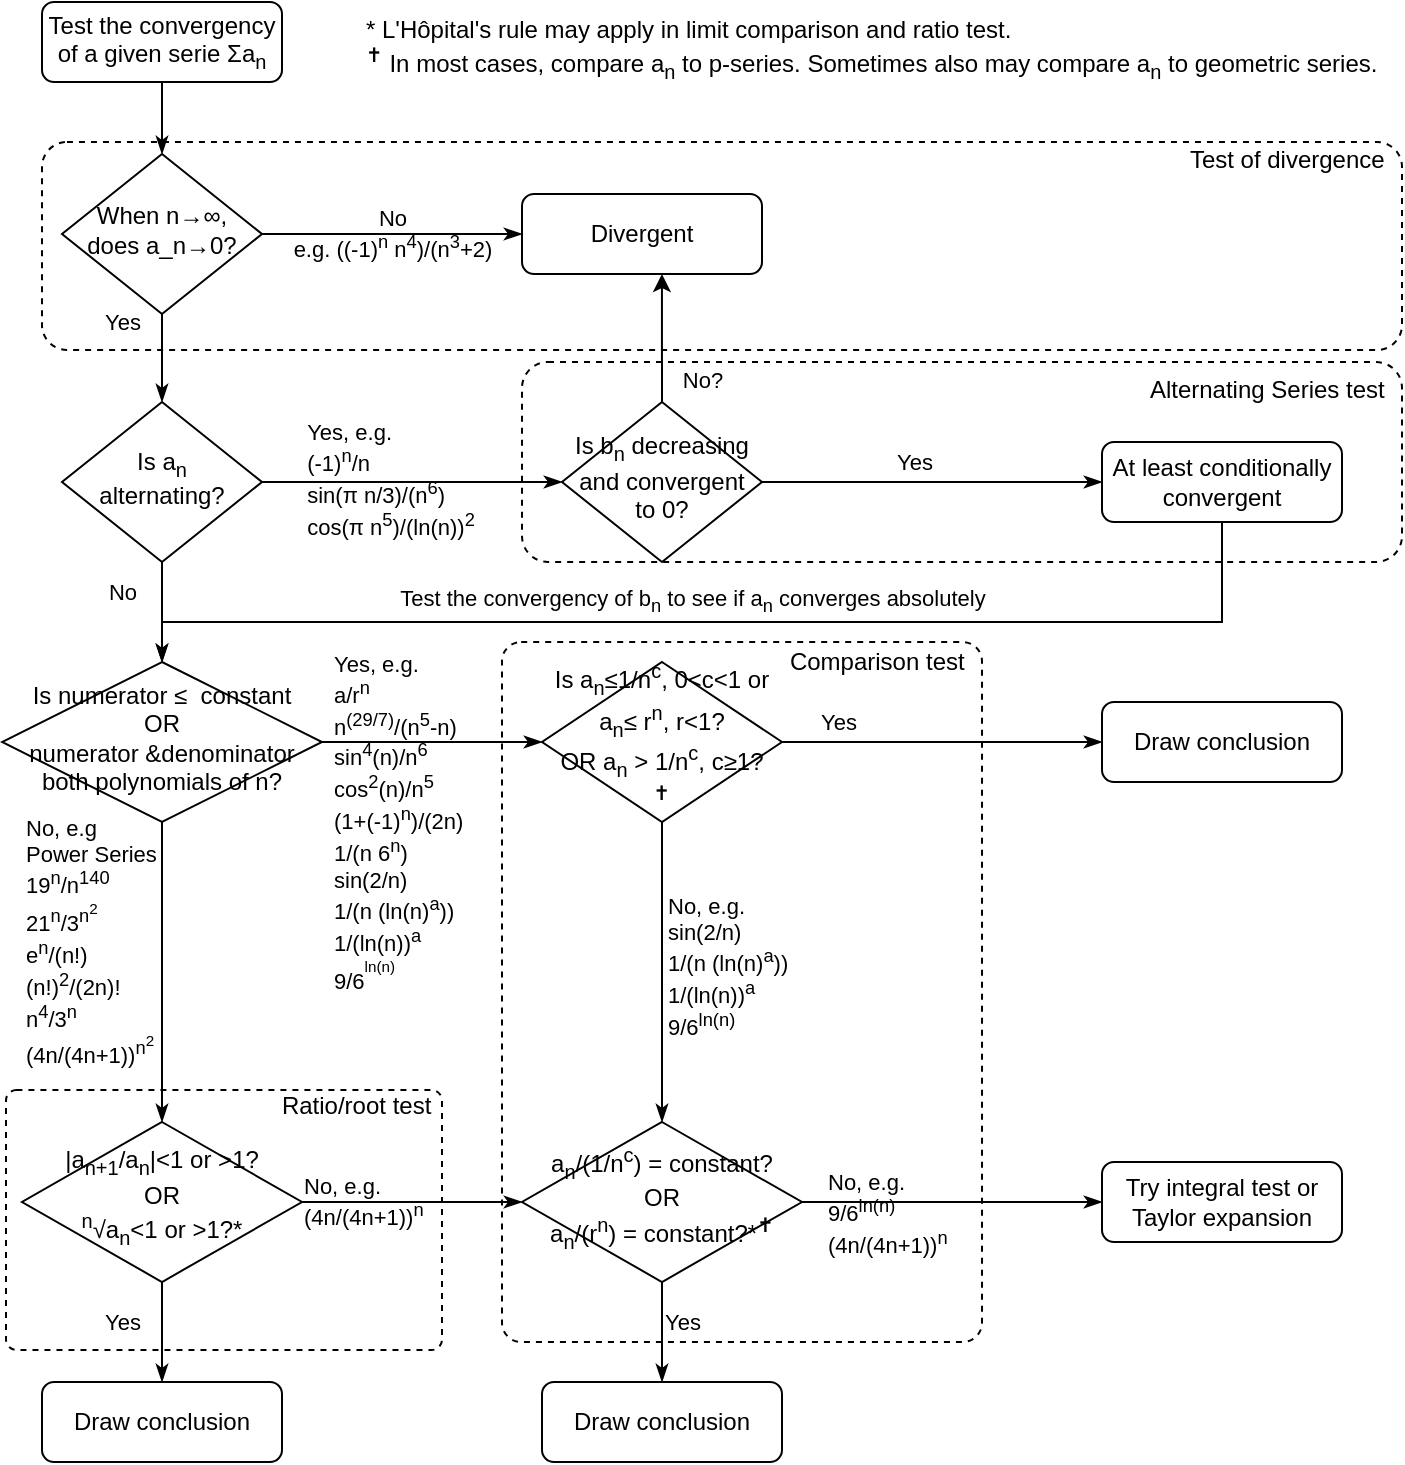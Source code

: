<mxfile version="17.4.4" type="github">
  <diagram id="C5RBs43oDa-KdzZeNtuy" name="Page-1">
    <mxGraphModel dx="982" dy="656" grid="1" gridSize="10" guides="1" tooltips="1" connect="1" arrows="1" fold="1" page="1" pageScale="1" pageWidth="827" pageHeight="1169" math="0" shadow="0">
      <root>
        <mxCell id="WIyWlLk6GJQsqaUBKTNV-0" />
        <mxCell id="WIyWlLk6GJQsqaUBKTNV-1" parent="WIyWlLk6GJQsqaUBKTNV-0" />
        <mxCell id="axs2mokNIjlGmTJOTkwW-60" value="&lt;div align=&quot;right&quot;&gt;&lt;br&gt;&lt;/div&gt;&lt;div align=&quot;right&quot;&gt;&lt;br&gt;&lt;/div&gt;&lt;div align=&quot;right&quot;&gt;Comparison test &amp;nbsp; &lt;br&gt;&lt;/div&gt;&lt;div align=&quot;right&quot;&gt;&lt;br&gt;&lt;/div&gt;&lt;div align=&quot;right&quot;&gt;&lt;br&gt;&lt;/div&gt;&lt;div align=&quot;right&quot;&gt;&lt;br&gt;&lt;/div&gt;&lt;div align=&quot;right&quot;&gt;&lt;br&gt;&lt;/div&gt;&lt;div align=&quot;right&quot;&gt;&lt;br&gt;&lt;/div&gt;&lt;div align=&quot;right&quot;&gt;&lt;br&gt;&lt;/div&gt;&lt;div align=&quot;right&quot;&gt;&lt;br&gt;&lt;/div&gt;&lt;div align=&quot;right&quot;&gt;&lt;br&gt;&lt;/div&gt;&lt;div align=&quot;right&quot;&gt;&lt;br&gt;&lt;/div&gt;&lt;div align=&quot;right&quot;&gt;&lt;br&gt;&lt;/div&gt;&lt;div align=&quot;right&quot;&gt;&lt;br&gt;&lt;/div&gt;&lt;div align=&quot;right&quot;&gt;&lt;br&gt;&lt;/div&gt;&lt;div align=&quot;right&quot;&gt;&lt;br&gt;&lt;/div&gt;&lt;div align=&quot;right&quot;&gt;&amp;nbsp;&amp;nbsp; &lt;br&gt;&lt;/div&gt;&lt;div align=&quot;right&quot;&gt;&lt;br&gt;&lt;/div&gt;&lt;div align=&quot;right&quot;&gt;&lt;br&gt;&lt;/div&gt;&lt;div align=&quot;right&quot;&gt;&lt;br&gt;&lt;/div&gt;&lt;div align=&quot;right&quot;&gt;&lt;br&gt;&lt;/div&gt;&lt;div align=&quot;right&quot;&gt;&lt;br&gt;&lt;/div&gt;&lt;div align=&quot;right&quot;&gt;&lt;br&gt;&lt;/div&gt;&lt;div align=&quot;right&quot;&gt;&lt;br&gt;&lt;/div&gt;&lt;div&gt;&lt;br&gt;&lt;/div&gt;&lt;div&gt;&lt;br&gt;&lt;/div&gt;&lt;div&gt;&lt;br&gt;&lt;/div&gt;&lt;div&gt;&lt;br&gt;&lt;/div&gt;" style="rounded=1;whiteSpace=wrap;html=1;dashed=1;fillColor=none;align=right;arcSize=4;labelBackgroundColor=none;" vertex="1" parent="WIyWlLk6GJQsqaUBKTNV-1">
          <mxGeometry x="280" y="360" width="240" height="350" as="geometry" />
        </mxCell>
        <mxCell id="axs2mokNIjlGmTJOTkwW-61" value="&lt;div align=&quot;right&quot;&gt;&lt;br&gt;&lt;/div&gt;&lt;div align=&quot;right&quot;&gt;&lt;br&gt;&lt;/div&gt;&lt;div align=&quot;right&quot;&gt;Ratio/root test&amp;nbsp; &lt;br&gt;&lt;/div&gt;&lt;div align=&quot;right&quot;&gt;&lt;br&gt;&lt;/div&gt;&lt;div align=&quot;right&quot;&gt;&lt;br&gt;&lt;/div&gt;&lt;div align=&quot;right&quot;&gt;&lt;br&gt;&lt;/div&gt;&lt;div align=&quot;right&quot;&gt;&lt;br&gt;&lt;/div&gt;&lt;div align=&quot;right&quot;&gt;&lt;br&gt;&lt;/div&gt;&lt;div align=&quot;right&quot;&gt;&lt;br&gt;&lt;/div&gt;&lt;div align=&quot;right&quot;&gt;&lt;br&gt;&lt;/div&gt;&lt;div align=&quot;right&quot;&gt;&lt;br&gt;&lt;/div&gt;&lt;div align=&quot;right&quot;&gt;&lt;br&gt;&lt;/div&gt;&lt;div align=&quot;right&quot;&gt;&lt;br&gt;&lt;/div&gt;" style="rounded=1;whiteSpace=wrap;html=1;dashed=1;fillColor=none;align=right;arcSize=4;labelBackgroundColor=none;" vertex="1" parent="WIyWlLk6GJQsqaUBKTNV-1">
          <mxGeometry x="32" y="584" width="218" height="130" as="geometry" />
        </mxCell>
        <mxCell id="axs2mokNIjlGmTJOTkwW-10" value="&lt;div align=&quot;right&quot;&gt;&lt;br&gt;&lt;/div&gt;&lt;div align=&quot;right&quot;&gt;&lt;br&gt;&lt;/div&gt;&lt;div align=&quot;right&quot;&gt;Alternating Series test&amp;nbsp;&amp;nbsp; &lt;br&gt;&lt;/div&gt;&lt;div align=&quot;right&quot;&gt;&lt;br&gt;&lt;/div&gt;&lt;div align=&quot;right&quot;&gt;&lt;br&gt;&lt;/div&gt;&lt;div align=&quot;right&quot;&gt;&lt;br&gt;&lt;/div&gt;&lt;div align=&quot;right&quot;&gt;&lt;br&gt;&lt;/div&gt;&lt;div align=&quot;right&quot;&gt;&lt;br&gt;&lt;/div&gt;&lt;div align=&quot;right&quot;&gt;&lt;br&gt;&lt;/div&gt;&lt;div align=&quot;right&quot;&gt;&lt;br&gt;&lt;/div&gt;" style="rounded=1;whiteSpace=wrap;html=1;dashed=1;fillColor=none;align=right;arcSize=13;labelBackgroundColor=none;" vertex="1" parent="WIyWlLk6GJQsqaUBKTNV-1">
          <mxGeometry x="290" y="220" width="440" height="100" as="geometry" />
        </mxCell>
        <mxCell id="axs2mokNIjlGmTJOTkwW-2" value="&lt;div align=&quot;right&quot;&gt;&lt;span style=&quot;white-space: pre&quot;&gt;	&lt;/span&gt;&lt;span style=&quot;white-space: pre&quot;&gt;	&lt;/span&gt;&lt;span style=&quot;white-space: pre&quot;&gt;	&lt;/span&gt;&lt;span style=&quot;white-space: pre&quot;&gt;	&lt;/span&gt;&lt;span style=&quot;white-space: pre&quot;&gt;	&lt;/span&gt;&lt;span style=&quot;white-space: pre&quot;&gt;	&lt;/span&gt;&lt;span style=&quot;white-space: pre&quot;&gt;	&lt;/span&gt;&lt;span style=&quot;white-space: pre&quot;&gt;	&lt;/span&gt;&lt;span style=&quot;white-space: pre&quot;&gt;	&lt;/span&gt;&lt;span style=&quot;white-space: pre&quot;&gt;	&lt;/span&gt;&lt;span style=&quot;white-space: pre&quot;&gt;	&lt;/span&gt;&lt;span style=&quot;white-space: pre&quot;&gt;	&lt;/span&gt;&lt;span style=&quot;white-space: pre&quot;&gt;	&lt;/span&gt;&lt;span style=&quot;white-space: pre&quot;&gt;	&lt;/span&gt;&lt;span style=&quot;white-space: pre&quot;&gt;	&lt;/span&gt;&lt;span style=&quot;white-space: pre&quot;&gt;	&lt;/span&gt;&lt;span style=&quot;white-space: pre&quot;&gt;	&lt;/span&gt;&lt;span style=&quot;white-space: pre&quot;&gt;	&lt;/span&gt;Test of divergence&amp;nbsp;&amp;nbsp; &lt;br&gt;&lt;/div&gt;&lt;div align=&quot;right&quot;&gt;&lt;br&gt;&lt;/div&gt;&lt;div align=&quot;right&quot;&gt;&lt;br&gt;&lt;/div&gt;&lt;div align=&quot;right&quot;&gt;&lt;br&gt;&lt;/div&gt;&lt;div align=&quot;right&quot;&gt;&lt;br&gt;&lt;/div&gt;&lt;div align=&quot;right&quot;&gt;&lt;br&gt;&lt;/div&gt;&lt;div align=&quot;right&quot;&gt;&lt;br&gt;&lt;/div&gt;" style="rounded=1;whiteSpace=wrap;html=1;dashed=1;fillColor=none;align=right;arcSize=12;labelBackgroundColor=none;" vertex="1" parent="WIyWlLk6GJQsqaUBKTNV-1">
          <mxGeometry x="50" y="110" width="680" height="104" as="geometry" />
        </mxCell>
        <mxCell id="axs2mokNIjlGmTJOTkwW-26" style="edgeStyle=orthogonalEdgeStyle;rounded=0;orthogonalLoop=1;jettySize=auto;html=1;exitX=0.5;exitY=1;exitDx=0;exitDy=0;endArrow=classicThin;endFill=1;labelBackgroundColor=none;" edge="1" parent="WIyWlLk6GJQsqaUBKTNV-1" source="WIyWlLk6GJQsqaUBKTNV-3" target="WIyWlLk6GJQsqaUBKTNV-6">
          <mxGeometry relative="1" as="geometry" />
        </mxCell>
        <mxCell id="WIyWlLk6GJQsqaUBKTNV-3" value="Test the convergency of a given serie Σa&lt;sub&gt;n&lt;/sub&gt;" style="rounded=1;whiteSpace=wrap;html=1;fontSize=12;glass=0;strokeWidth=1;shadow=0;labelBackgroundColor=none;fillColor=none;" parent="WIyWlLk6GJQsqaUBKTNV-1" vertex="1">
          <mxGeometry x="50" y="40" width="120" height="40" as="geometry" />
        </mxCell>
        <mxCell id="axs2mokNIjlGmTJOTkwW-28" style="edgeStyle=orthogonalEdgeStyle;rounded=0;orthogonalLoop=1;jettySize=auto;html=1;exitX=0.5;exitY=1;exitDx=0;exitDy=0;entryX=0.5;entryY=0;entryDx=0;entryDy=0;endArrow=classicThin;endFill=1;labelBackgroundColor=none;" edge="1" parent="WIyWlLk6GJQsqaUBKTNV-1" source="WIyWlLk6GJQsqaUBKTNV-6" target="WIyWlLk6GJQsqaUBKTNV-10">
          <mxGeometry relative="1" as="geometry" />
        </mxCell>
        <mxCell id="axs2mokNIjlGmTJOTkwW-29" value="Yes" style="edgeLabel;html=1;align=center;verticalAlign=middle;resizable=0;points=[];labelBackgroundColor=none;" vertex="1" connectable="0" parent="axs2mokNIjlGmTJOTkwW-28">
          <mxGeometry x="0.733" y="2" relative="1" as="geometry">
            <mxPoint x="-22" y="-34" as="offset" />
          </mxGeometry>
        </mxCell>
        <mxCell id="axs2mokNIjlGmTJOTkwW-70" value="&lt;div&gt;No&lt;/div&gt;&lt;div&gt;e.g. ((-1)&lt;sup&gt;n&lt;/sup&gt; n&lt;sup&gt;4&lt;/sup&gt;)/(n&lt;sup&gt;3&lt;/sup&gt;+2)&lt;/div&gt;" style="edgeStyle=orthogonalEdgeStyle;rounded=0;orthogonalLoop=1;jettySize=auto;html=1;entryX=0;entryY=0.5;entryDx=0;entryDy=0;labelBackgroundColor=none;endArrow=classicThin;endFill=1;" edge="1" parent="WIyWlLk6GJQsqaUBKTNV-1" source="WIyWlLk6GJQsqaUBKTNV-6" target="WIyWlLk6GJQsqaUBKTNV-7">
          <mxGeometry relative="1" as="geometry" />
        </mxCell>
        <mxCell id="WIyWlLk6GJQsqaUBKTNV-6" value="When n→∞, does a_n→0?" style="rhombus;whiteSpace=wrap;html=1;shadow=0;fontFamily=Helvetica;fontSize=12;align=center;strokeWidth=1;spacing=6;spacingTop=-4;labelBackgroundColor=none;fillColor=none;" parent="WIyWlLk6GJQsqaUBKTNV-1" vertex="1">
          <mxGeometry x="60" y="116" width="100" height="80" as="geometry" />
        </mxCell>
        <mxCell id="WIyWlLk6GJQsqaUBKTNV-7" value="Divergent" style="rounded=1;whiteSpace=wrap;html=1;fontSize=12;glass=0;strokeWidth=1;shadow=0;labelBackgroundColor=none;fillColor=none;" parent="WIyWlLk6GJQsqaUBKTNV-1" vertex="1">
          <mxGeometry x="290" y="136" width="120" height="40" as="geometry" />
        </mxCell>
        <mxCell id="axs2mokNIjlGmTJOTkwW-23" style="edgeStyle=orthogonalEdgeStyle;rounded=0;orthogonalLoop=1;jettySize=auto;html=1;exitX=1;exitY=0.5;exitDx=0;exitDy=0;entryX=0;entryY=0.5;entryDx=0;entryDy=0;endArrow=classicThin;endFill=1;labelBackgroundColor=none;" edge="1" parent="WIyWlLk6GJQsqaUBKTNV-1" source="WIyWlLk6GJQsqaUBKTNV-10" target="axs2mokNIjlGmTJOTkwW-6">
          <mxGeometry relative="1" as="geometry" />
        </mxCell>
        <mxCell id="axs2mokNIjlGmTJOTkwW-25" value="&lt;div align=&quot;left&quot;&gt;Yes, e.g. &lt;/div&gt;&lt;div align=&quot;left&quot;&gt;(-1)&lt;sup&gt;n&lt;/sup&gt;/n&lt;/div&gt;&lt;div align=&quot;left&quot;&gt;sin(π n/3)/(n&lt;sup&gt;6&lt;/sup&gt;)&lt;/div&gt;&lt;div align=&quot;left&quot;&gt;cos(π n&lt;sup&gt;5&lt;/sup&gt;)/(ln(n))&lt;sup&gt;2&lt;/sup&gt;&lt;br&gt;&lt;/div&gt;" style="edgeLabel;html=1;align=center;verticalAlign=middle;resizable=0;points=[];labelBackgroundColor=none;" vertex="1" connectable="0" parent="axs2mokNIjlGmTJOTkwW-23">
          <mxGeometry x="-0.153" relative="1" as="geometry">
            <mxPoint y="-1" as="offset" />
          </mxGeometry>
        </mxCell>
        <mxCell id="axs2mokNIjlGmTJOTkwW-30" style="edgeStyle=orthogonalEdgeStyle;rounded=0;orthogonalLoop=1;jettySize=auto;html=1;exitX=0.5;exitY=1;exitDx=0;exitDy=0;entryX=0.5;entryY=0;entryDx=0;entryDy=0;endArrow=classicThin;endFill=1;labelBackgroundColor=none;" edge="1" parent="WIyWlLk6GJQsqaUBKTNV-1" source="WIyWlLk6GJQsqaUBKTNV-10" target="axs2mokNIjlGmTJOTkwW-12">
          <mxGeometry relative="1" as="geometry" />
        </mxCell>
        <mxCell id="axs2mokNIjlGmTJOTkwW-33" value="No" style="edgeLabel;html=1;align=center;verticalAlign=middle;resizable=0;points=[];labelBackgroundColor=none;" vertex="1" connectable="0" parent="axs2mokNIjlGmTJOTkwW-30">
          <mxGeometry x="-0.4" y="2" relative="1" as="geometry">
            <mxPoint x="-22" as="offset" />
          </mxGeometry>
        </mxCell>
        <mxCell id="WIyWlLk6GJQsqaUBKTNV-10" value="Is a&lt;sub&gt;n&lt;/sub&gt; alternating?" style="rhombus;whiteSpace=wrap;html=1;shadow=0;fontFamily=Helvetica;fontSize=12;align=center;strokeWidth=1;spacing=6;spacingTop=-4;labelBackgroundColor=none;fillColor=none;" parent="WIyWlLk6GJQsqaUBKTNV-1" vertex="1">
          <mxGeometry x="60" y="240" width="100" height="80" as="geometry" />
        </mxCell>
        <mxCell id="axs2mokNIjlGmTJOTkwW-31" style="edgeStyle=orthogonalEdgeStyle;rounded=0;orthogonalLoop=1;jettySize=auto;html=1;exitX=0.5;exitY=1;exitDx=0;exitDy=0;entryX=0.5;entryY=0;entryDx=0;entryDy=0;endArrow=classicThin;endFill=1;labelBackgroundColor=none;" edge="1" parent="WIyWlLk6GJQsqaUBKTNV-1" source="WIyWlLk6GJQsqaUBKTNV-12" target="axs2mokNIjlGmTJOTkwW-12">
          <mxGeometry relative="1" as="geometry">
            <Array as="points">
              <mxPoint x="640" y="350" />
              <mxPoint x="110" y="350" />
            </Array>
          </mxGeometry>
        </mxCell>
        <mxCell id="axs2mokNIjlGmTJOTkwW-32" value="Test the convergency of b&lt;sub&gt;n&lt;/sub&gt; to see if a&lt;sub&gt;n&lt;/sub&gt; converges absolutely" style="edgeLabel;html=1;align=center;verticalAlign=middle;resizable=0;points=[];labelBackgroundColor=none;" vertex="1" connectable="0" parent="axs2mokNIjlGmTJOTkwW-31">
          <mxGeometry x="0.131" y="1" relative="1" as="geometry">
            <mxPoint x="24" y="-11" as="offset" />
          </mxGeometry>
        </mxCell>
        <mxCell id="WIyWlLk6GJQsqaUBKTNV-12" value="At least conditionally convergent" style="rounded=1;whiteSpace=wrap;html=1;fontSize=12;glass=0;strokeWidth=1;shadow=0;labelBackgroundColor=none;fillColor=none;" parent="WIyWlLk6GJQsqaUBKTNV-1" vertex="1">
          <mxGeometry x="580" y="260" width="120" height="40" as="geometry" />
        </mxCell>
        <mxCell id="axs2mokNIjlGmTJOTkwW-7" value="Yes" style="edgeStyle=orthogonalEdgeStyle;rounded=0;orthogonalLoop=1;jettySize=auto;html=1;exitX=1;exitY=0.5;exitDx=0;exitDy=0;endArrow=classicThin;endFill=1;labelBackgroundColor=none;" edge="1" parent="WIyWlLk6GJQsqaUBKTNV-1" source="axs2mokNIjlGmTJOTkwW-6" target="WIyWlLk6GJQsqaUBKTNV-12">
          <mxGeometry x="-0.111" y="10" relative="1" as="geometry">
            <mxPoint as="offset" />
          </mxGeometry>
        </mxCell>
        <mxCell id="axs2mokNIjlGmTJOTkwW-8" style="edgeStyle=orthogonalEdgeStyle;rounded=0;orthogonalLoop=1;jettySize=auto;html=1;exitX=0.5;exitY=0;exitDx=0;exitDy=0;entryX=0.583;entryY=1;entryDx=0;entryDy=0;entryPerimeter=0;labelBackgroundColor=none;" edge="1" parent="WIyWlLk6GJQsqaUBKTNV-1" source="axs2mokNIjlGmTJOTkwW-6" target="WIyWlLk6GJQsqaUBKTNV-7">
          <mxGeometry relative="1" as="geometry">
            <mxPoint x="360" y="420" as="targetPoint" />
          </mxGeometry>
        </mxCell>
        <mxCell id="axs2mokNIjlGmTJOTkwW-9" value="No?" style="edgeLabel;html=1;align=center;verticalAlign=middle;resizable=0;points=[];labelBackgroundColor=none;" vertex="1" connectable="0" parent="axs2mokNIjlGmTJOTkwW-8">
          <mxGeometry x="-0.367" y="-2" relative="1" as="geometry">
            <mxPoint x="18" y="9" as="offset" />
          </mxGeometry>
        </mxCell>
        <mxCell id="axs2mokNIjlGmTJOTkwW-6" value="Is b&lt;sub&gt;n&lt;/sub&gt; decreasing and convergent to 0?" style="rhombus;whiteSpace=wrap;html=1;shadow=0;fontFamily=Helvetica;fontSize=12;align=center;strokeWidth=1;spacing=6;spacingTop=-4;labelBackgroundColor=none;fillColor=none;" vertex="1" parent="WIyWlLk6GJQsqaUBKTNV-1">
          <mxGeometry x="310" y="240" width="100" height="80" as="geometry" />
        </mxCell>
        <mxCell id="axs2mokNIjlGmTJOTkwW-18" style="edgeStyle=orthogonalEdgeStyle;rounded=0;orthogonalLoop=1;jettySize=auto;html=1;exitX=1;exitY=0.5;exitDx=0;exitDy=0;endArrow=classicThin;endFill=1;labelBackgroundColor=none;" edge="1" parent="WIyWlLk6GJQsqaUBKTNV-1" source="axs2mokNIjlGmTJOTkwW-12" target="axs2mokNIjlGmTJOTkwW-17">
          <mxGeometry relative="1" as="geometry" />
        </mxCell>
        <mxCell id="axs2mokNIjlGmTJOTkwW-34" value="&lt;div&gt;Yes, e.g.&lt;/div&gt;&lt;div&gt;a/r&lt;sup&gt;n&lt;/sup&gt;&lt;br&gt;&lt;/div&gt;&lt;div&gt;n&lt;sup&gt;(29/7)&lt;/sup&gt;/(n&lt;sup&gt;5&lt;/sup&gt;-n)&lt;/div&gt;&lt;div&gt;sin&lt;sup&gt;4&lt;/sup&gt;(n)/n&lt;sup&gt;6&lt;/sup&gt;&lt;/div&gt;&lt;div&gt;cos&lt;sup&gt;2&lt;/sup&gt;(n)/n&lt;sup&gt;5&lt;/sup&gt;&lt;/div&gt;&lt;div&gt;(1+(-1)&lt;sup&gt;n&lt;/sup&gt;)/(2n)&lt;br&gt;&lt;/div&gt;&lt;div&gt;1/(n 6&lt;sup&gt;n&lt;/sup&gt;)&lt;/div&gt;&lt;div&gt;sin(2/n)&lt;/div&gt;&lt;div&gt;1/(n (ln(n)&lt;sup&gt;a&lt;/sup&gt;))&lt;/div&gt;&lt;div&gt;1/(ln(n))&lt;sup&gt;a&lt;/sup&gt;&lt;br&gt;9/6&lt;sup&gt;&lt;sup&gt;ln(n)&lt;/sup&gt;&lt;/sup&gt;&lt;/div&gt;" style="edgeLabel;html=1;align=left;verticalAlign=middle;resizable=0;points=[];labelBackgroundColor=none;" vertex="1" connectable="0" parent="axs2mokNIjlGmTJOTkwW-18">
          <mxGeometry x="-0.224" y="2" relative="1" as="geometry">
            <mxPoint x="-39" y="42" as="offset" />
          </mxGeometry>
        </mxCell>
        <mxCell id="axs2mokNIjlGmTJOTkwW-39" style="edgeStyle=orthogonalEdgeStyle;rounded=0;orthogonalLoop=1;jettySize=auto;html=1;exitX=0.5;exitY=1;exitDx=0;exitDy=0;endArrow=classicThin;endFill=1;labelBackgroundColor=none;" edge="1" parent="WIyWlLk6GJQsqaUBKTNV-1" source="axs2mokNIjlGmTJOTkwW-12" target="axs2mokNIjlGmTJOTkwW-38">
          <mxGeometry relative="1" as="geometry" />
        </mxCell>
        <mxCell id="axs2mokNIjlGmTJOTkwW-45" value="&lt;div&gt;No, e.g&lt;/div&gt;&lt;div&gt;Power Series&lt;br&gt; &lt;/div&gt;&lt;div&gt;19&lt;sup&gt;n&lt;/sup&gt;/n&lt;sup&gt;140&lt;/sup&gt;&lt;/div&gt;&lt;div&gt;21&lt;sup&gt;n&lt;/sup&gt;/3&lt;sup&gt;n&lt;sup&gt;2&lt;/sup&gt;&lt;/sup&gt;&lt;/div&gt;&lt;div&gt;e&lt;sup&gt;n&lt;/sup&gt;/(n!)&lt;br&gt;&lt;/div&gt;&lt;div&gt;(n!)&lt;sup&gt;2&lt;/sup&gt;/(2n)!&lt;/div&gt;&lt;div&gt;n&lt;sup&gt;4&lt;/sup&gt;/3&lt;sup&gt;n&lt;/sup&gt;&lt;/div&gt;&lt;div&gt;(4n/(4n+1))&lt;sup&gt;n&lt;sup&gt;2&lt;/sup&gt;&lt;/sup&gt;&lt;br&gt;&lt;/div&gt;" style="edgeLabel;html=1;align=left;verticalAlign=middle;resizable=0;points=[];labelBackgroundColor=none;" vertex="1" connectable="0" parent="axs2mokNIjlGmTJOTkwW-39">
          <mxGeometry x="-0.26" y="2" relative="1" as="geometry">
            <mxPoint x="-72" y="4" as="offset" />
          </mxGeometry>
        </mxCell>
        <mxCell id="axs2mokNIjlGmTJOTkwW-12" value="&lt;div&gt;Is numerator ≤&amp;nbsp; constant&lt;/div&gt;&lt;div&gt;OR&lt;/div&gt;&lt;div&gt; numerator &amp;amp;denominator both polynomials of n?&lt;/div&gt;" style="rhombus;whiteSpace=wrap;html=1;shadow=0;fontFamily=Helvetica;fontSize=12;align=center;strokeWidth=1;spacing=6;spacingTop=-4;labelBackgroundColor=none;fillColor=none;" vertex="1" parent="WIyWlLk6GJQsqaUBKTNV-1">
          <mxGeometry x="30" y="370" width="160" height="80" as="geometry" />
        </mxCell>
        <mxCell id="axs2mokNIjlGmTJOTkwW-40" style="edgeStyle=orthogonalEdgeStyle;rounded=0;orthogonalLoop=1;jettySize=auto;html=1;exitX=0.5;exitY=1;exitDx=0;exitDy=0;endArrow=classicThin;endFill=1;labelBackgroundColor=none;" edge="1" parent="WIyWlLk6GJQsqaUBKTNV-1" source="axs2mokNIjlGmTJOTkwW-17" target="axs2mokNIjlGmTJOTkwW-35">
          <mxGeometry relative="1" as="geometry" />
        </mxCell>
        <mxCell id="axs2mokNIjlGmTJOTkwW-41" value="&lt;div&gt;No, e.g.&lt;/div&gt;&lt;div&gt;sin(2/n)&lt;/div&gt;&lt;div&gt;1/(n (ln(n)&lt;sup&gt;a&lt;/sup&gt;))&lt;/div&gt;&lt;div&gt;1/(ln(n))&lt;sup&gt;a&lt;/sup&gt;&lt;/div&gt;&lt;div&gt;9/6&lt;sup&gt;ln(n)&lt;/sup&gt;&lt;/div&gt;" style="edgeLabel;html=1;align=left;verticalAlign=middle;resizable=0;points=[];labelBackgroundColor=none;" vertex="1" connectable="0" parent="axs2mokNIjlGmTJOTkwW-40">
          <mxGeometry x="-0.04" y="1" relative="1" as="geometry">
            <mxPoint as="offset" />
          </mxGeometry>
        </mxCell>
        <mxCell id="axs2mokNIjlGmTJOTkwW-54" value="Yes" style="edgeStyle=orthogonalEdgeStyle;rounded=0;orthogonalLoop=1;jettySize=auto;html=1;exitX=1;exitY=0.5;exitDx=0;exitDy=0;entryX=0;entryY=0.5;entryDx=0;entryDy=0;endArrow=classicThin;endFill=1;labelBackgroundColor=none;" edge="1" parent="WIyWlLk6GJQsqaUBKTNV-1" source="axs2mokNIjlGmTJOTkwW-17" target="axs2mokNIjlGmTJOTkwW-53">
          <mxGeometry x="-0.647" y="10" relative="1" as="geometry">
            <mxPoint as="offset" />
          </mxGeometry>
        </mxCell>
        <mxCell id="axs2mokNIjlGmTJOTkwW-17" value="&lt;div&gt;Is a&lt;sub&gt;n&lt;/sub&gt;≤1/n&lt;sup&gt;c&lt;/sup&gt;, 0&amp;lt;c&amp;lt;1 or a&lt;sub&gt;n&lt;/sub&gt;≤ r&lt;sup&gt;n&lt;/sup&gt;, r&amp;lt;1?&lt;/div&gt;&lt;div&gt;OR a&lt;sub&gt;n&lt;/sub&gt; &amp;gt; 1/n&lt;sup&gt;c&lt;/sup&gt;, c≥1?&lt;sup&gt; ✝&lt;/sup&gt;&lt;/div&gt;" style="rhombus;whiteSpace=wrap;html=1;shadow=0;fontFamily=Helvetica;fontSize=12;align=center;strokeWidth=1;spacing=6;spacingTop=-4;labelBackgroundColor=none;fillColor=none;" vertex="1" parent="WIyWlLk6GJQsqaUBKTNV-1">
          <mxGeometry x="300" y="370" width="120" height="80" as="geometry" />
        </mxCell>
        <mxCell id="axs2mokNIjlGmTJOTkwW-51" style="edgeStyle=orthogonalEdgeStyle;rounded=0;orthogonalLoop=1;jettySize=auto;html=1;exitX=1;exitY=0.5;exitDx=0;exitDy=0;entryX=0;entryY=0.5;entryDx=0;entryDy=0;endArrow=classicThin;endFill=1;labelBackgroundColor=none;" edge="1" parent="WIyWlLk6GJQsqaUBKTNV-1" source="axs2mokNIjlGmTJOTkwW-35" target="axs2mokNIjlGmTJOTkwW-50">
          <mxGeometry relative="1" as="geometry" />
        </mxCell>
        <mxCell id="axs2mokNIjlGmTJOTkwW-52" value="&lt;div&gt;No, e.g. &lt;br&gt;&lt;/div&gt;&lt;div&gt;9/6&lt;sup&gt;ln(n)&lt;/sup&gt;&lt;br&gt;&lt;div&gt;(4n/(4n+1))&lt;sup&gt;n&lt;/sup&gt;&lt;/div&gt;&lt;/div&gt;" style="edgeLabel;html=1;align=left;verticalAlign=middle;resizable=0;points=[];labelBackgroundColor=none;" vertex="1" connectable="0" parent="axs2mokNIjlGmTJOTkwW-51">
          <mxGeometry x="-0.075" y="-1" relative="1" as="geometry">
            <mxPoint x="-59" y="5" as="offset" />
          </mxGeometry>
        </mxCell>
        <mxCell id="axs2mokNIjlGmTJOTkwW-59" value="&lt;div&gt;Yes&lt;/div&gt;" style="edgeStyle=orthogonalEdgeStyle;rounded=0;orthogonalLoop=1;jettySize=auto;html=1;exitX=0.5;exitY=1;exitDx=0;exitDy=0;entryX=0.5;entryY=0;entryDx=0;entryDy=0;endArrow=classicThin;endFill=1;labelBackgroundColor=none;" edge="1" parent="WIyWlLk6GJQsqaUBKTNV-1" source="axs2mokNIjlGmTJOTkwW-35" target="axs2mokNIjlGmTJOTkwW-58">
          <mxGeometry x="-0.2" y="10" relative="1" as="geometry">
            <Array as="points">
              <mxPoint x="360" y="700" />
              <mxPoint x="360" y="700" />
            </Array>
            <mxPoint as="offset" />
          </mxGeometry>
        </mxCell>
        <mxCell id="axs2mokNIjlGmTJOTkwW-35" value="&lt;div&gt;a&lt;sub&gt;n&lt;/sub&gt;/(1/n&lt;sup&gt;c&lt;/sup&gt;) = constant?&lt;/div&gt;&lt;div&gt;OR&lt;br&gt;&lt;/div&gt;&lt;div&gt;a&lt;sub&gt;n&lt;/sub&gt;/(r&lt;sup&gt;n&lt;/sup&gt;) = constant?*&lt;sup&gt;✝&lt;/sup&gt;&lt;br&gt;&lt;/div&gt;" style="rhombus;whiteSpace=wrap;html=1;shadow=0;fontFamily=Helvetica;fontSize=12;align=center;strokeWidth=1;spacing=6;spacingTop=-4;labelBackgroundColor=none;fillColor=none;" vertex="1" parent="WIyWlLk6GJQsqaUBKTNV-1">
          <mxGeometry x="290" y="600" width="140" height="80" as="geometry" />
        </mxCell>
        <mxCell id="axs2mokNIjlGmTJOTkwW-43" style="edgeStyle=orthogonalEdgeStyle;rounded=0;orthogonalLoop=1;jettySize=auto;html=1;exitX=1;exitY=0.5;exitDx=0;exitDy=0;entryX=0;entryY=0.5;entryDx=0;entryDy=0;endArrow=classicThin;endFill=1;labelBackgroundColor=none;" edge="1" parent="WIyWlLk6GJQsqaUBKTNV-1" source="axs2mokNIjlGmTJOTkwW-38" target="axs2mokNIjlGmTJOTkwW-35">
          <mxGeometry relative="1" as="geometry">
            <mxPoint x="240" y="640" as="targetPoint" />
          </mxGeometry>
        </mxCell>
        <mxCell id="axs2mokNIjlGmTJOTkwW-44" value="&lt;div&gt;No, e.g.&lt;/div&gt;&lt;div&gt;(4n/(4n+1))&lt;sup&gt;n&lt;/sup&gt;&lt;/div&gt;" style="edgeLabel;html=1;align=left;verticalAlign=middle;resizable=0;points=[];labelBackgroundColor=none;" vertex="1" connectable="0" parent="axs2mokNIjlGmTJOTkwW-43">
          <mxGeometry x="-0.171" y="-1" relative="1" as="geometry">
            <mxPoint x="-47" y="-1" as="offset" />
          </mxGeometry>
        </mxCell>
        <mxCell id="axs2mokNIjlGmTJOTkwW-56" style="edgeStyle=orthogonalEdgeStyle;rounded=0;orthogonalLoop=1;jettySize=auto;html=1;exitX=0.5;exitY=1;exitDx=0;exitDy=0;entryX=0.5;entryY=0;entryDx=0;entryDy=0;endArrow=classicThin;endFill=1;labelBackgroundColor=none;" edge="1" parent="WIyWlLk6GJQsqaUBKTNV-1" source="axs2mokNIjlGmTJOTkwW-38" target="axs2mokNIjlGmTJOTkwW-55">
          <mxGeometry relative="1" as="geometry" />
        </mxCell>
        <mxCell id="axs2mokNIjlGmTJOTkwW-57" value="Yes" style="edgeLabel;html=1;align=center;verticalAlign=middle;resizable=0;points=[];labelBackgroundColor=none;" vertex="1" connectable="0" parent="axs2mokNIjlGmTJOTkwW-56">
          <mxGeometry x="0.08" y="2" relative="1" as="geometry">
            <mxPoint x="-22" y="-7" as="offset" />
          </mxGeometry>
        </mxCell>
        <mxCell id="axs2mokNIjlGmTJOTkwW-38" value="&lt;div&gt;|a&lt;sub&gt;n+1&lt;/sub&gt;/a&lt;sub&gt;n&lt;/sub&gt;|&amp;lt;1 or &amp;gt;1?&lt;/div&gt;&lt;div&gt;OR&lt;/div&gt;&lt;div&gt; &lt;sup&gt;n&lt;/sup&gt;√a&lt;sub&gt;n&lt;/sub&gt;&amp;lt;1 or &amp;gt;1?*&lt;/div&gt;" style="rhombus;whiteSpace=wrap;html=1;shadow=0;fontFamily=Helvetica;fontSize=12;align=center;strokeWidth=1;spacing=6;spacingTop=-4;labelBackgroundColor=none;fillColor=none;" vertex="1" parent="WIyWlLk6GJQsqaUBKTNV-1">
          <mxGeometry x="40" y="600" width="140" height="80" as="geometry" />
        </mxCell>
        <mxCell id="axs2mokNIjlGmTJOTkwW-50" value="Try integral test or Taylor expansion" style="rounded=1;whiteSpace=wrap;html=1;fontSize=12;glass=0;strokeWidth=1;shadow=0;labelBackgroundColor=none;fillColor=none;" vertex="1" parent="WIyWlLk6GJQsqaUBKTNV-1">
          <mxGeometry x="580" y="620" width="120" height="40" as="geometry" />
        </mxCell>
        <mxCell id="axs2mokNIjlGmTJOTkwW-53" value="Draw conclusion" style="rounded=1;whiteSpace=wrap;html=1;fontSize=12;glass=0;strokeWidth=1;shadow=0;labelBackgroundColor=none;fillColor=none;" vertex="1" parent="WIyWlLk6GJQsqaUBKTNV-1">
          <mxGeometry x="580" y="390" width="120" height="40" as="geometry" />
        </mxCell>
        <mxCell id="axs2mokNIjlGmTJOTkwW-55" value="Draw conclusion" style="rounded=1;whiteSpace=wrap;html=1;fontSize=12;glass=0;strokeWidth=1;shadow=0;labelBackgroundColor=none;fillColor=none;" vertex="1" parent="WIyWlLk6GJQsqaUBKTNV-1">
          <mxGeometry x="50" y="730" width="120" height="40" as="geometry" />
        </mxCell>
        <mxCell id="axs2mokNIjlGmTJOTkwW-58" value="Draw conclusion" style="rounded=1;whiteSpace=wrap;html=1;fontSize=12;glass=0;strokeWidth=1;shadow=0;labelBackgroundColor=none;fillColor=none;" vertex="1" parent="WIyWlLk6GJQsqaUBKTNV-1">
          <mxGeometry x="300" y="730" width="120" height="40" as="geometry" />
        </mxCell>
        <mxCell id="axs2mokNIjlGmTJOTkwW-68" value="&lt;div&gt;* L&#39;Hôpital&#39;s rule may apply in limit comparison and ratio test.&lt;/div&gt;&lt;div&gt;&lt;sup&gt;✝&lt;/sup&gt; In most cases, compare a&lt;sub&gt;n&lt;/sub&gt; to p-series. Sometimes also may compare a&lt;sub&gt;n&lt;/sub&gt; to geometric series.&lt;br&gt;&lt;/div&gt;" style="text;whiteSpace=wrap;html=1;" vertex="1" parent="WIyWlLk6GJQsqaUBKTNV-1">
          <mxGeometry x="210" y="40" width="520" height="30" as="geometry" />
        </mxCell>
      </root>
    </mxGraphModel>
  </diagram>
</mxfile>
